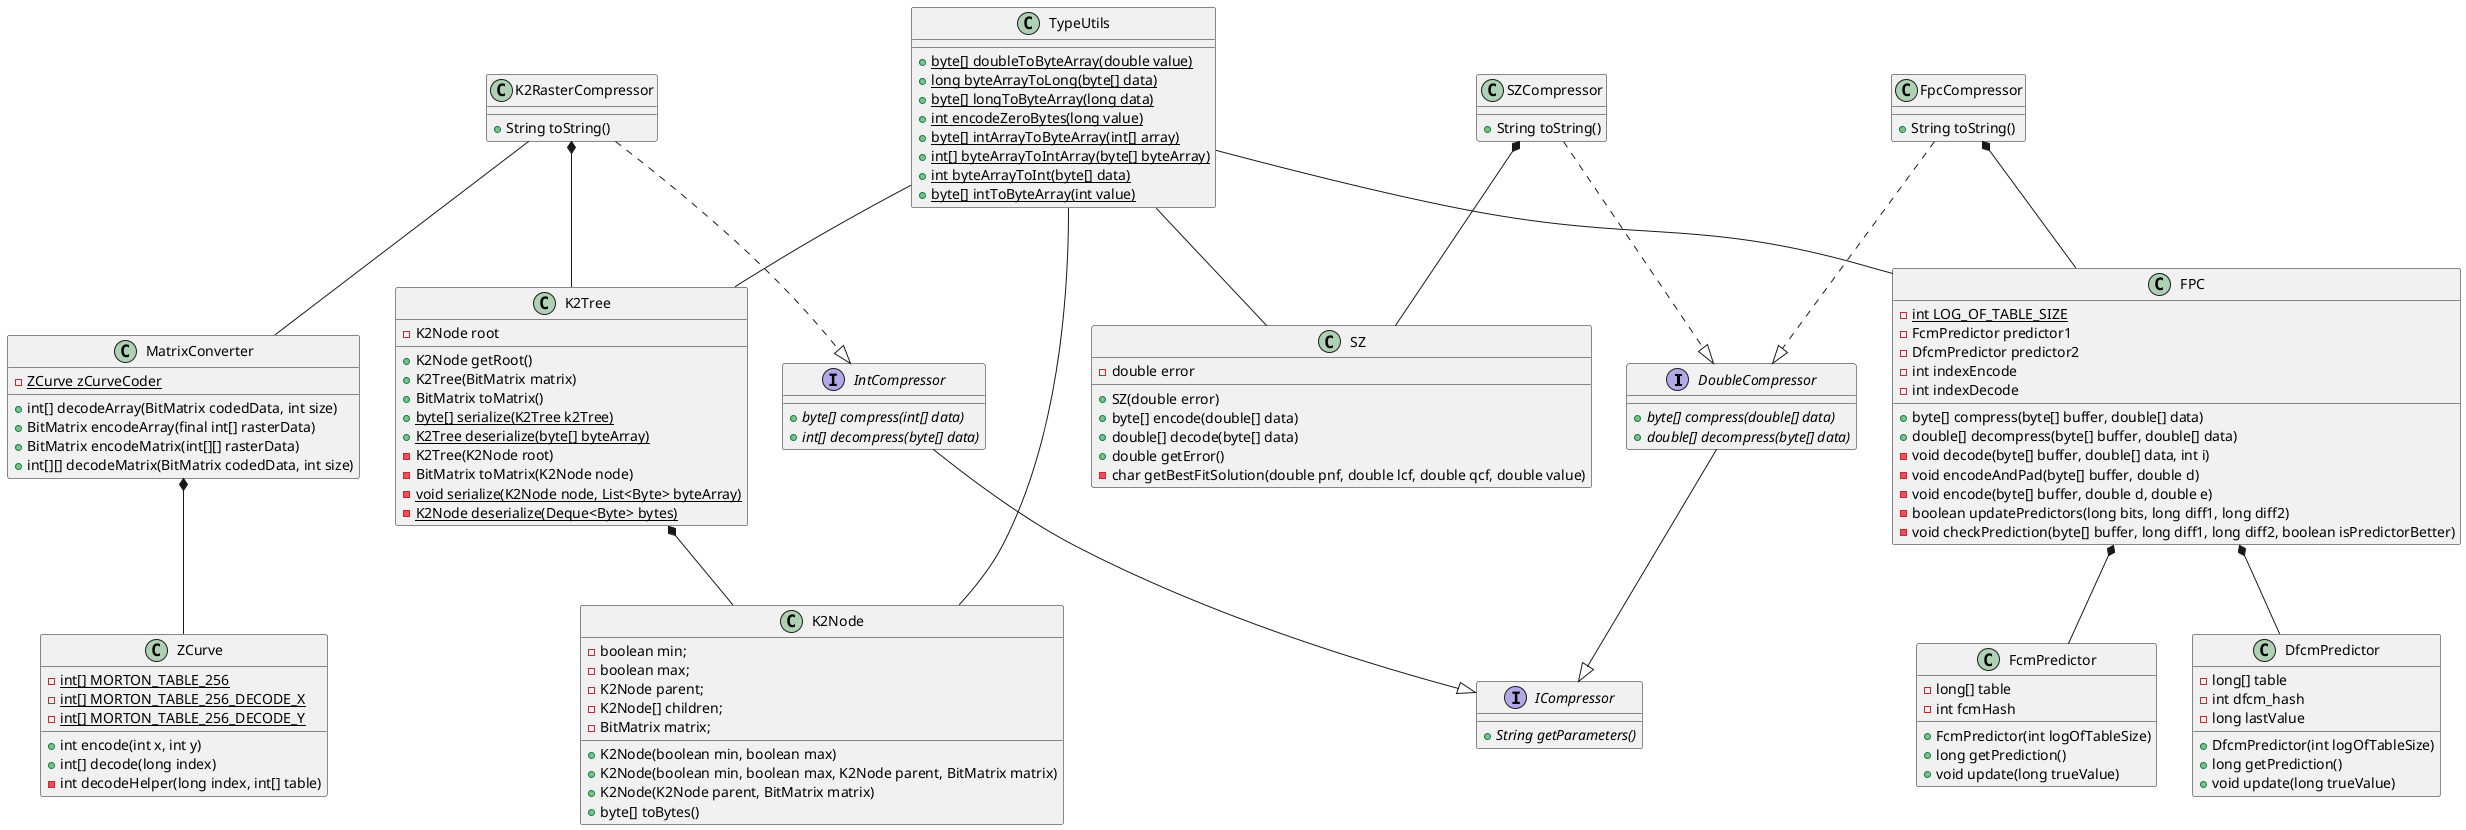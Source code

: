 @startuml
'https://plantuml.com/class-diagram

DoubleCompressor --|> ICompressor
IntCompressor --|> ICompressor

FpcCompressor ..|> DoubleCompressor
K2RasterCompressor ..|> IntCompressor
SZCompressor ..|> DoubleCompressor

K2Tree *-- K2Node
MatrixConverter *-- ZCurve
K2RasterCompressor -- MatrixConverter

FPC *-- DfcmPredictor
FPC *--FcmPredictor
FpcCompressor *-- FPC
K2RasterCompressor *-- K2Tree
SZCompressor *-- SZ

TypeUtils -- SZ
TypeUtils -- K2Tree
TypeUtils -- K2Node
TypeUtils -- FPC

interface ICompressor {
+ {abstract} String getParameters()
}

interface IntCompressor {
+ {abstract} byte[] compress(int[] data)
+ {abstract} int[] decompress(byte[] data)
}

interface DoubleCompressor {
+ {abstract} byte[] compress(double[] data)
+ {abstract} double[] decompress(byte[] data)
}

class SZCompressor {
+ String toString()
}

class K2RasterCompressor {
+ String toString()
}

class FpcCompressor {
+ String toString()
}

class SZ {
- double error
+ SZ(double error)
+ byte[] encode(double[] data)
+ double[] decode(byte[] data)
+ double getError()
- char getBestFitSolution(double pnf, double lcf, double qcf, double value)
}

class K2Node {
- boolean min;
- boolean max;
- K2Node parent;
- K2Node[] children;
- BitMatrix matrix;
+ K2Node(boolean min, boolean max)
+ K2Node(boolean min, boolean max, K2Node parent, BitMatrix matrix)
+ K2Node(K2Node parent, BitMatrix matrix)
+ byte[] toBytes()
}

class K2Tree{
- K2Node root
+ K2Node getRoot()
+ K2Tree(BitMatrix matrix)
+ BitMatrix toMatrix()
+ {static} byte[] serialize(K2Tree k2Tree)
+ {static} K2Tree deserialize(byte[] byteArray)
- K2Tree(K2Node root)
- BitMatrix toMatrix(K2Node node)
- {static} void serialize(K2Node node, List<Byte> byteArray)
- {static} K2Node deserialize(Deque<Byte> bytes)
}

class FPC {
- {static} int LOG_OF_TABLE_SIZE
- FcmPredictor predictor1
- DfcmPredictor predictor2
- int indexEncode
- int indexDecode
+ byte[] compress(byte[] buffer, double[] data)
+ double[] decompress(byte[] buffer, double[] data)
- void decode(byte[] buffer, double[] data, int i)
- void encodeAndPad(byte[] buffer, double d)
- void encode(byte[] buffer, double d, double e)
- boolean updatePredictors(long bits, long diff1, long diff2)
- void checkPrediction(byte[] buffer, long diff1, long diff2, boolean isPredictorBetter)
}

class TypeUtils {
+ {static} byte[] doubleToByteArray(double value)
+ {static} long byteArrayToLong(byte[] data)
+ {static} byte[] longToByteArray(long data)
+ {static} int encodeZeroBytes(long value)
+ {static} byte[] intArrayToByteArray(int[] array)
+ {static} int[] byteArrayToIntArray(byte[] byteArray)
+ {static} int byteArrayToInt(byte[] data)
+ {static} byte[] intToByteArray(int value)
}

class FcmPredictor{
- long[] table
- int fcmHash
+ FcmPredictor(int logOfTableSize)
+ long getPrediction()
+ void update(long trueValue)
}

class DfcmPredictor{
- long[] table
- int dfcm_hash
- long lastValue
+ DfcmPredictor(int logOfTableSize)
+ long getPrediction()
+ void update(long trueValue)
}

class MatrixConverter {
-{static} ZCurve zCurveCoder
+ int[] decodeArray(BitMatrix codedData, int size)
+ BitMatrix encodeArray(final int[] rasterData)
+ BitMatrix encodeMatrix(int[][] rasterData)
+ int[][] decodeMatrix(BitMatrix codedData, int size)
}

class ZCurve {
- {static} int[] MORTON_TABLE_256
- {static} int[] MORTON_TABLE_256_DECODE_X
- {static} int[] MORTON_TABLE_256_DECODE_Y
+ int encode(int x, int y)
+ int[] decode(long index)
- int decodeHelper(long index, int[] table)
}

@enduml
